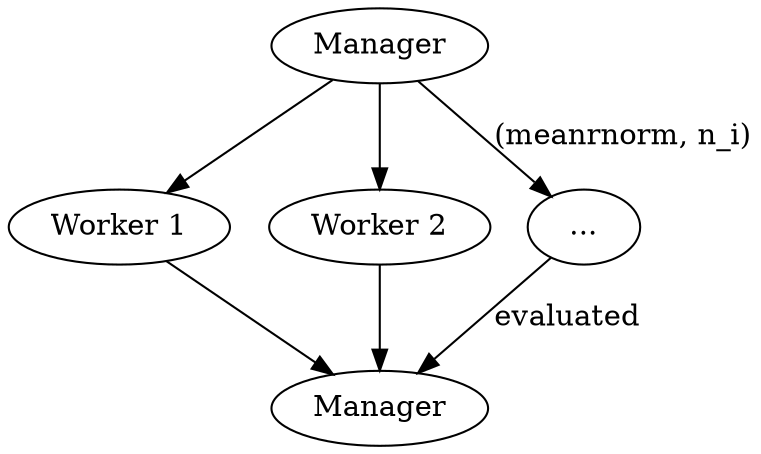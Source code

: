 digraph {
    //rankdir=LR;
    //size="8,5"
    //node [shape = square]; 2;
    //node [shape = none];

    0 [label="Manager"];
    1 [label="Worker 1"];
    2 [label="Worker 2"];
    3 [label="..."];
    4 [label="Manager"];

    0 -> 1;
    0 -> 2;
    0 -> 3 [label="(meanrnorm, n_i)"];
    1 -> 4;
    2 -> 4;
    3 -> 4 [label="evaluated"];
}
